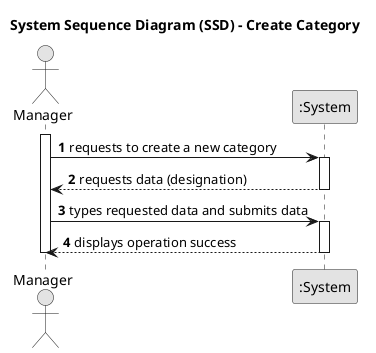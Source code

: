 @startuml
skinparam monochrome true
skinparam packageStyle rectangle
skinparam shadowing false

title System Sequence Diagram (SSD) - Create Category

autonumber

actor Manager as M
participant ":System" as System

activate M

    M -> System : requests to create a new category
    activate System

        System --> M : requests data (designation)
    deactivate System

    M -> System : types requested data and submits data
    activate System

        System --> M : displays operation success
    deactivate System

deactivate M
@enduml